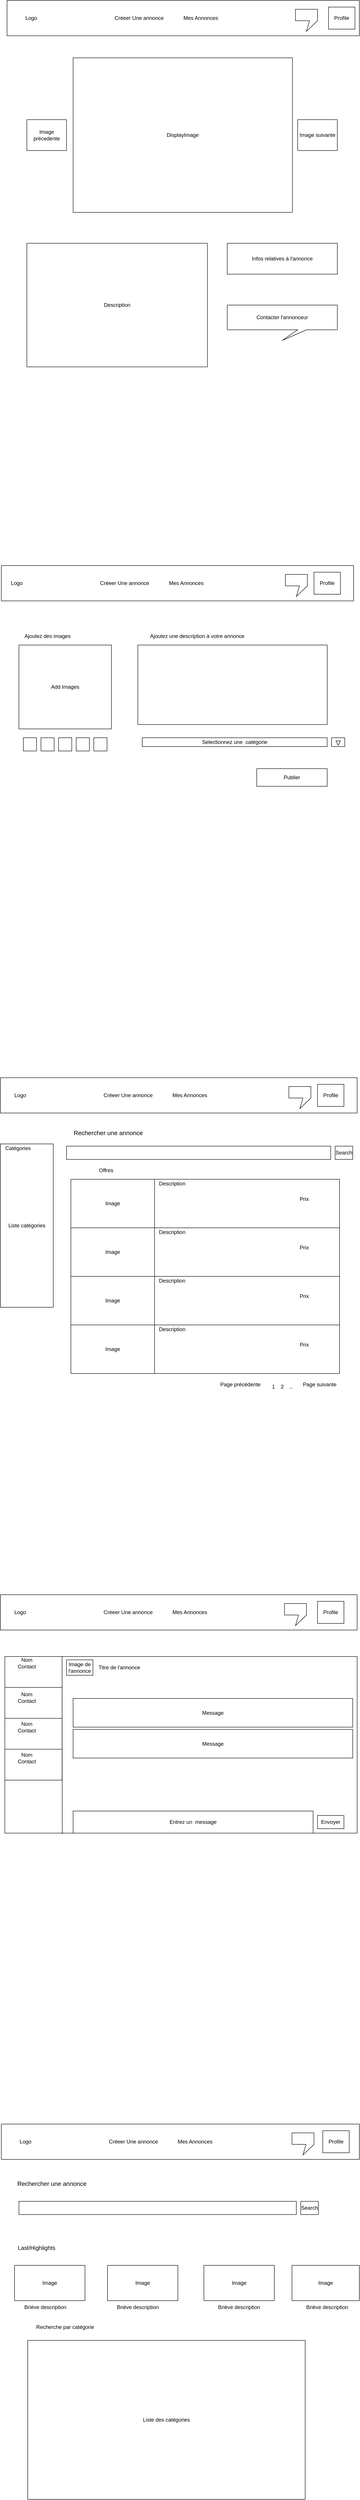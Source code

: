 <mxfile version="10.5.0"><diagram id="ABrE0vsirv3BnmkYQyKU" name="Page-1"><mxGraphModel dx="1327" dy="778" grid="1" gridSize="10" guides="1" tooltips="1" connect="1" arrows="1" fold="1" page="1" pageScale="1" pageWidth="827" pageHeight="1169" math="0" shadow="0"><root><mxCell id="0"/><mxCell id="1" parent="0"/><mxCell id="Ew5YeMnCn-EdK5Un6Dg8-1" value="" style="rounded=0;whiteSpace=wrap;html=1;" vertex="1" parent="1"><mxGeometry x="20" y="80" width="800" height="80" as="geometry"/></mxCell><mxCell id="Ew5YeMnCn-EdK5Un6Dg8-2" value="Logo" style="text;html=1;strokeColor=none;fillColor=none;align=center;verticalAlign=middle;whiteSpace=wrap;rounded=0;" vertex="1" parent="1"><mxGeometry x="50" y="100" width="50" height="40" as="geometry"/></mxCell><mxCell id="Ew5YeMnCn-EdK5Un6Dg8-3" value="Mes Annonces" style="text;html=1;strokeColor=none;fillColor=none;align=center;verticalAlign=middle;whiteSpace=wrap;rounded=0;" vertex="1" parent="1"><mxGeometry x="390" y="95" width="140" height="50" as="geometry"/></mxCell><mxCell id="Ew5YeMnCn-EdK5Un6Dg8-4" value="Créeer Une annonce" style="text;html=1;strokeColor=none;fillColor=none;align=center;verticalAlign=middle;whiteSpace=wrap;rounded=0;" vertex="1" parent="1"><mxGeometry x="240" y="110" width="160" height="20" as="geometry"/></mxCell><mxCell id="Ew5YeMnCn-EdK5Un6Dg8-5" value="" style="shape=callout;whiteSpace=wrap;html=1;perimeter=calloutPerimeter;size=24;position=0.64;" vertex="1" parent="1"><mxGeometry x="675" y="100" width="50" height="50" as="geometry"/></mxCell><mxCell id="Ew5YeMnCn-EdK5Un6Dg8-6" value="Profile" style="rounded=0;whiteSpace=wrap;html=1;" vertex="1" parent="1"><mxGeometry x="750" y="95" width="60" height="50" as="geometry"/></mxCell><mxCell id="Ew5YeMnCn-EdK5Un6Dg8-7" value="DisplayImage" style="rounded=0;whiteSpace=wrap;html=1;" vertex="1" parent="1"><mxGeometry x="170" y="210" width="498" height="350" as="geometry"/></mxCell><mxCell id="Ew5YeMnCn-EdK5Un6Dg8-8" value="Image précedente" style="rounded=0;whiteSpace=wrap;html=1;" vertex="1" parent="1"><mxGeometry x="65" y="350" width="90" height="70" as="geometry"/></mxCell><mxCell id="Ew5YeMnCn-EdK5Un6Dg8-9" value="Image suivante" style="rounded=0;whiteSpace=wrap;html=1;" vertex="1" parent="1"><mxGeometry x="680" y="350" width="90" height="70" as="geometry"/></mxCell><mxCell id="Ew5YeMnCn-EdK5Un6Dg8-10" value="Description" style="rounded=0;whiteSpace=wrap;html=1;" vertex="1" parent="1"><mxGeometry x="65" y="630" width="410" height="280" as="geometry"/></mxCell><mxCell id="Ew5YeMnCn-EdK5Un6Dg8-11" value="Contacter l'annonceur" style="shape=callout;whiteSpace=wrap;html=1;perimeter=calloutPerimeter;size=24;position=0.64;" vertex="1" parent="1"><mxGeometry x="520" y="770" width="250" height="80" as="geometry"/></mxCell><mxCell id="Ew5YeMnCn-EdK5Un6Dg8-12" value="Infos relatives à l'annonce" style="rounded=0;whiteSpace=wrap;html=1;" vertex="1" parent="1"><mxGeometry x="520" y="630" width="250" height="70" as="geometry"/></mxCell><mxCell id="Ew5YeMnCn-EdK5Un6Dg8-13" value="" style="rounded=0;whiteSpace=wrap;html=1;" vertex="1" parent="1"><mxGeometry x="7" y="1360" width="800" height="80" as="geometry"/></mxCell><mxCell id="Ew5YeMnCn-EdK5Un6Dg8-14" value="Logo" style="text;html=1;strokeColor=none;fillColor=none;align=center;verticalAlign=middle;whiteSpace=wrap;rounded=0;" vertex="1" parent="1"><mxGeometry x="17" y="1380" width="50" height="40" as="geometry"/></mxCell><mxCell id="Ew5YeMnCn-EdK5Un6Dg8-15" value="Mes Annonces" style="text;html=1;strokeColor=none;fillColor=none;align=center;verticalAlign=middle;whiteSpace=wrap;rounded=0;" vertex="1" parent="1"><mxGeometry x="357" y="1375" width="140" height="50" as="geometry"/></mxCell><mxCell id="Ew5YeMnCn-EdK5Un6Dg8-16" value="Créeer Une annonce" style="text;html=1;strokeColor=none;fillColor=none;align=center;verticalAlign=middle;whiteSpace=wrap;rounded=0;" vertex="1" parent="1"><mxGeometry x="207" y="1390" width="160" height="20" as="geometry"/></mxCell><mxCell id="Ew5YeMnCn-EdK5Un6Dg8-17" value="" style="shape=callout;whiteSpace=wrap;html=1;perimeter=calloutPerimeter;size=24;position=0.64;" vertex="1" parent="1"><mxGeometry x="652" y="1380" width="50" height="50" as="geometry"/></mxCell><mxCell id="Ew5YeMnCn-EdK5Un6Dg8-18" value="Profile" style="rounded=0;whiteSpace=wrap;html=1;" vertex="1" parent="1"><mxGeometry x="717" y="1375" width="60" height="50" as="geometry"/></mxCell><mxCell id="Ew5YeMnCn-EdK5Un6Dg8-19" value="Add Images" style="rounded=0;whiteSpace=wrap;html=1;" vertex="1" parent="1"><mxGeometry x="47" y="1540" width="210" height="190" as="geometry"/></mxCell><mxCell id="Ew5YeMnCn-EdK5Un6Dg8-20" value="" style="rounded=0;whiteSpace=wrap;html=1;" vertex="1" parent="1"><mxGeometry x="57" y="1750" width="30" height="30" as="geometry"/></mxCell><mxCell id="Ew5YeMnCn-EdK5Un6Dg8-21" value="" style="rounded=0;whiteSpace=wrap;html=1;" vertex="1" parent="1"><mxGeometry x="97" y="1750" width="30" height="30" as="geometry"/></mxCell><mxCell id="Ew5YeMnCn-EdK5Un6Dg8-22" value="" style="rounded=0;whiteSpace=wrap;html=1;" vertex="1" parent="1"><mxGeometry x="137" y="1750" width="30" height="30" as="geometry"/></mxCell><mxCell id="Ew5YeMnCn-EdK5Un6Dg8-23" value="" style="rounded=0;whiteSpace=wrap;html=1;" vertex="1" parent="1"><mxGeometry x="177" y="1750" width="30" height="30" as="geometry"/></mxCell><mxCell id="Ew5YeMnCn-EdK5Un6Dg8-24" value="" style="rounded=0;whiteSpace=wrap;html=1;" vertex="1" parent="1"><mxGeometry x="217" y="1750" width="30" height="30" as="geometry"/></mxCell><mxCell id="Ew5YeMnCn-EdK5Un6Dg8-25" value="" style="rounded=0;whiteSpace=wrap;html=1;" vertex="1" parent="1"><mxGeometry x="317" y="1540" width="430" height="180" as="geometry"/></mxCell><mxCell id="Ew5YeMnCn-EdK5Un6Dg8-26" value="Ajoutez une description à votre annonce" style="text;html=1;strokeColor=none;fillColor=none;align=center;verticalAlign=middle;whiteSpace=wrap;rounded=0;" vertex="1" parent="1"><mxGeometry x="312" y="1520" width="280" as="geometry"/></mxCell><mxCell id="Ew5YeMnCn-EdK5Un6Dg8-27" value="Ajoutez des images" style="text;html=1;strokeColor=none;fillColor=none;align=center;verticalAlign=middle;whiteSpace=wrap;rounded=0;" vertex="1" parent="1"><mxGeometry x="57" y="1510" width="110" height="20" as="geometry"/></mxCell><mxCell id="Ew5YeMnCn-EdK5Un6Dg8-28" value="Selectionnez une&amp;nbsp; catégorie" style="rounded=0;whiteSpace=wrap;html=1;" vertex="1" parent="1"><mxGeometry x="327" y="1750" width="420" height="20" as="geometry"/></mxCell><mxCell id="Ew5YeMnCn-EdK5Un6Dg8-29" value="" style="rounded=0;whiteSpace=wrap;html=1;" vertex="1" parent="1"><mxGeometry x="757" y="1750" width="30" height="20" as="geometry"/></mxCell><mxCell id="Ew5YeMnCn-EdK5Un6Dg8-30" value="" style="triangle;whiteSpace=wrap;html=1;direction=south;rotation=0;" vertex="1" parent="1"><mxGeometry x="767" y="1757" width="10" height="10" as="geometry"/></mxCell><mxCell id="Ew5YeMnCn-EdK5Un6Dg8-31" value="Publier" style="rounded=0;whiteSpace=wrap;html=1;" vertex="1" parent="1"><mxGeometry x="587" y="1820" width="160" height="40" as="geometry"/></mxCell><mxCell id="Ew5YeMnCn-EdK5Un6Dg8-32" value="" style="rounded=0;whiteSpace=wrap;html=1;" vertex="1" parent="1"><mxGeometry x="5" y="2520" width="810" height="80" as="geometry"/></mxCell><mxCell id="Ew5YeMnCn-EdK5Un6Dg8-33" value="Logo" style="text;html=1;strokeColor=none;fillColor=none;align=center;verticalAlign=middle;whiteSpace=wrap;rounded=0;" vertex="1" parent="1"><mxGeometry x="25" y="2540" width="50" height="40" as="geometry"/></mxCell><mxCell id="Ew5YeMnCn-EdK5Un6Dg8-34" value="Mes Annonces" style="text;html=1;strokeColor=none;fillColor=none;align=center;verticalAlign=middle;whiteSpace=wrap;rounded=0;" vertex="1" parent="1"><mxGeometry x="365" y="2535" width="140" height="50" as="geometry"/></mxCell><mxCell id="Ew5YeMnCn-EdK5Un6Dg8-35" value="Créeer Une annonce" style="text;html=1;strokeColor=none;fillColor=none;align=center;verticalAlign=middle;whiteSpace=wrap;rounded=0;" vertex="1" parent="1"><mxGeometry x="215" y="2550" width="160" height="20" as="geometry"/></mxCell><mxCell id="Ew5YeMnCn-EdK5Un6Dg8-36" value="" style="shape=callout;whiteSpace=wrap;html=1;perimeter=calloutPerimeter;size=24;position=0.64;" vertex="1" parent="1"><mxGeometry x="660" y="2540" width="50" height="50" as="geometry"/></mxCell><mxCell id="Ew5YeMnCn-EdK5Un6Dg8-37" value="Profile" style="rounded=0;whiteSpace=wrap;html=1;" vertex="1" parent="1"><mxGeometry x="725" y="2535" width="60" height="50" as="geometry"/></mxCell><mxCell id="Ew5YeMnCn-EdK5Un6Dg8-38" value="Liste catégories" style="rounded=0;whiteSpace=wrap;html=1;" vertex="1" parent="1"><mxGeometry x="5" y="2670" width="120" height="370" as="geometry"/></mxCell><mxCell id="Ew5YeMnCn-EdK5Un6Dg8-39" value="Catégories" style="text;html=1;strokeColor=none;fillColor=none;align=center;verticalAlign=middle;whiteSpace=wrap;rounded=0;" vertex="1" parent="1"><mxGeometry x="5" y="2660" width="80" height="40" as="geometry"/></mxCell><mxCell id="Ew5YeMnCn-EdK5Un6Dg8-40" value="" style="rounded=0;whiteSpace=wrap;html=1;" vertex="1" parent="1"><mxGeometry x="165" y="2750" width="610" height="440" as="geometry"/></mxCell><mxCell id="Ew5YeMnCn-EdK5Un6Dg8-41" value="" style="rounded=0;whiteSpace=wrap;html=1;" vertex="1" parent="1"><mxGeometry x="155" y="2675" width="600" height="30" as="geometry"/></mxCell><mxCell id="Ew5YeMnCn-EdK5Un6Dg8-42" value="Search" style="rounded=0;whiteSpace=wrap;html=1;" vertex="1" parent="1"><mxGeometry x="765" y="2675" width="40" height="30" as="geometry"/></mxCell><mxCell id="Ew5YeMnCn-EdK5Un6Dg8-43" value="&lt;font style=&quot;font-size: 14px&quot;&gt;Rechercher une annonce&lt;/font&gt;" style="text;html=1;strokeColor=none;fillColor=none;align=center;verticalAlign=middle;whiteSpace=wrap;rounded=0;" vertex="1" parent="1"><mxGeometry x="165" y="2625" width="170" height="40" as="geometry"/></mxCell><mxCell id="Ew5YeMnCn-EdK5Un6Dg8-44" value="Offres" style="text;html=1;strokeColor=none;fillColor=none;align=center;verticalAlign=middle;whiteSpace=wrap;rounded=0;" vertex="1" parent="1"><mxGeometry x="165" y="2715" width="160" height="30" as="geometry"/></mxCell><mxCell id="Ew5YeMnCn-EdK5Un6Dg8-45" value="" style="rounded=0;whiteSpace=wrap;html=1;" vertex="1" parent="1"><mxGeometry x="165" y="2750" width="610" height="110" as="geometry"/></mxCell><mxCell id="Ew5YeMnCn-EdK5Un6Dg8-46" value="Image" style="rounded=0;whiteSpace=wrap;html=1;" vertex="1" parent="1"><mxGeometry x="165" y="2750" width="190" height="110" as="geometry"/></mxCell><mxCell id="Ew5YeMnCn-EdK5Un6Dg8-47" value="Description" style="text;html=1;strokeColor=none;fillColor=none;align=center;verticalAlign=middle;whiteSpace=wrap;rounded=0;" vertex="1" parent="1"><mxGeometry x="375" y="2750" width="40" height="20" as="geometry"/></mxCell><mxCell id="Ew5YeMnCn-EdK5Un6Dg8-48" value="Prix" style="text;html=1;strokeColor=none;fillColor=none;align=center;verticalAlign=middle;whiteSpace=wrap;rounded=0;" vertex="1" parent="1"><mxGeometry x="675" y="2785" width="40" height="20" as="geometry"/></mxCell><mxCell id="Ew5YeMnCn-EdK5Un6Dg8-49" value="" style="rounded=0;whiteSpace=wrap;html=1;" vertex="1" parent="1"><mxGeometry x="165" y="2860" width="610" height="110" as="geometry"/></mxCell><mxCell id="Ew5YeMnCn-EdK5Un6Dg8-50" value="Image" style="rounded=0;whiteSpace=wrap;html=1;" vertex="1" parent="1"><mxGeometry x="165" y="2860" width="190" height="110" as="geometry"/></mxCell><mxCell id="Ew5YeMnCn-EdK5Un6Dg8-51" value="Description" style="text;html=1;strokeColor=none;fillColor=none;align=center;verticalAlign=middle;whiteSpace=wrap;rounded=0;" vertex="1" parent="1"><mxGeometry x="375" y="2860" width="40" height="20" as="geometry"/></mxCell><mxCell id="Ew5YeMnCn-EdK5Un6Dg8-52" value="Prix" style="text;html=1;strokeColor=none;fillColor=none;align=center;verticalAlign=middle;whiteSpace=wrap;rounded=0;" vertex="1" parent="1"><mxGeometry x="675" y="2895" width="40" height="20" as="geometry"/></mxCell><mxCell id="Ew5YeMnCn-EdK5Un6Dg8-53" value="" style="rounded=0;whiteSpace=wrap;html=1;" vertex="1" parent="1"><mxGeometry x="165" y="2970" width="610" height="110" as="geometry"/></mxCell><mxCell id="Ew5YeMnCn-EdK5Un6Dg8-54" value="Image" style="rounded=0;whiteSpace=wrap;html=1;" vertex="1" parent="1"><mxGeometry x="165" y="2970" width="190" height="110" as="geometry"/></mxCell><mxCell id="Ew5YeMnCn-EdK5Un6Dg8-55" value="Description" style="text;html=1;strokeColor=none;fillColor=none;align=center;verticalAlign=middle;whiteSpace=wrap;rounded=0;" vertex="1" parent="1"><mxGeometry x="375" y="2970" width="40" height="20" as="geometry"/></mxCell><mxCell id="Ew5YeMnCn-EdK5Un6Dg8-56" value="Prix" style="text;html=1;strokeColor=none;fillColor=none;align=center;verticalAlign=middle;whiteSpace=wrap;rounded=0;" vertex="1" parent="1"><mxGeometry x="675" y="3005" width="40" height="20" as="geometry"/></mxCell><mxCell id="Ew5YeMnCn-EdK5Un6Dg8-57" value="" style="rounded=0;whiteSpace=wrap;html=1;" vertex="1" parent="1"><mxGeometry x="165" y="3080" width="610" height="110" as="geometry"/></mxCell><mxCell id="Ew5YeMnCn-EdK5Un6Dg8-58" value="Image" style="rounded=0;whiteSpace=wrap;html=1;" vertex="1" parent="1"><mxGeometry x="165" y="3080" width="190" height="110" as="geometry"/></mxCell><mxCell id="Ew5YeMnCn-EdK5Un6Dg8-59" value="Description" style="text;html=1;strokeColor=none;fillColor=none;align=center;verticalAlign=middle;whiteSpace=wrap;rounded=0;" vertex="1" parent="1"><mxGeometry x="375" y="3080" width="40" height="20" as="geometry"/></mxCell><mxCell id="Ew5YeMnCn-EdK5Un6Dg8-60" value="Prix" style="text;html=1;strokeColor=none;fillColor=none;align=center;verticalAlign=middle;whiteSpace=wrap;rounded=0;" vertex="1" parent="1"><mxGeometry x="675" y="3115" width="40" height="20" as="geometry"/></mxCell><mxCell id="Ew5YeMnCn-EdK5Un6Dg8-61" value="Page suivante" style="text;html=1;strokeColor=none;fillColor=none;align=center;verticalAlign=middle;whiteSpace=wrap;rounded=0;" vertex="1" parent="1"><mxGeometry x="685" y="3200" width="90" height="30" as="geometry"/></mxCell><mxCell id="Ew5YeMnCn-EdK5Un6Dg8-62" value="Page précédente" style="text;html=1;strokeColor=none;fillColor=none;align=center;verticalAlign=middle;whiteSpace=wrap;rounded=0;" vertex="1" parent="1"><mxGeometry x="495" y="3200" width="110" height="30" as="geometry"/></mxCell><mxCell id="Ew5YeMnCn-EdK5Un6Dg8-63" value="1" style="text;html=1;strokeColor=none;fillColor=none;align=center;verticalAlign=middle;whiteSpace=wrap;rounded=0;" vertex="1" parent="1"><mxGeometry x="605" y="3210" width="40" height="20" as="geometry"/></mxCell><mxCell id="Ew5YeMnCn-EdK5Un6Dg8-64" value="2" style="text;html=1;strokeColor=none;fillColor=none;align=center;verticalAlign=middle;whiteSpace=wrap;rounded=0;" vertex="1" parent="1"><mxGeometry x="625" y="3210" width="40" height="20" as="geometry"/></mxCell><mxCell id="Ew5YeMnCn-EdK5Un6Dg8-65" value="..." style="text;html=1;strokeColor=none;fillColor=none;align=center;verticalAlign=middle;whiteSpace=wrap;rounded=0;" vertex="1" parent="1"><mxGeometry x="645" y="3210" width="40" height="20" as="geometry"/></mxCell><mxCell id="Ew5YeMnCn-EdK5Un6Dg8-66" value="" style="rounded=0;whiteSpace=wrap;html=1;" vertex="1" parent="1"><mxGeometry x="5" y="3691" width="810" height="80" as="geometry"/></mxCell><mxCell id="Ew5YeMnCn-EdK5Un6Dg8-67" value="Logo" style="text;html=1;strokeColor=none;fillColor=none;align=center;verticalAlign=middle;whiteSpace=wrap;rounded=0;" vertex="1" parent="1"><mxGeometry x="25" y="3711" width="50" height="40" as="geometry"/></mxCell><mxCell id="Ew5YeMnCn-EdK5Un6Dg8-68" value="Mes Annonces" style="text;html=1;strokeColor=none;fillColor=none;align=center;verticalAlign=middle;whiteSpace=wrap;rounded=0;" vertex="1" parent="1"><mxGeometry x="365" y="3706" width="140" height="50" as="geometry"/></mxCell><mxCell id="Ew5YeMnCn-EdK5Un6Dg8-69" value="Créeer Une annonce" style="text;html=1;strokeColor=none;fillColor=none;align=center;verticalAlign=middle;whiteSpace=wrap;rounded=0;" vertex="1" parent="1"><mxGeometry x="215" y="3721" width="160" height="20" as="geometry"/></mxCell><mxCell id="Ew5YeMnCn-EdK5Un6Dg8-70" value="" style="shape=callout;whiteSpace=wrap;html=1;perimeter=calloutPerimeter;size=24;position=0.64;" vertex="1" parent="1"><mxGeometry x="650" y="3711" width="50" height="50" as="geometry"/></mxCell><mxCell id="Ew5YeMnCn-EdK5Un6Dg8-71" value="Profile" style="rounded=0;whiteSpace=wrap;html=1;" vertex="1" parent="1"><mxGeometry x="725" y="3706" width="60" height="50" as="geometry"/></mxCell><mxCell id="Ew5YeMnCn-EdK5Un6Dg8-72" value="" style="rounded=0;whiteSpace=wrap;html=1;" vertex="1" parent="1"><mxGeometry x="15" y="3831" width="800" height="400" as="geometry"/></mxCell><mxCell id="Ew5YeMnCn-EdK5Un6Dg8-73" value="Nom Contact" style="text;html=1;strokeColor=none;fillColor=none;align=center;verticalAlign=middle;whiteSpace=wrap;rounded=0;" vertex="1" parent="1"><mxGeometry x="35" y="3856" width="40" height="20" as="geometry"/></mxCell><mxCell id="Ew5YeMnCn-EdK5Un6Dg8-74" value="Nom Contact" style="text;html=1;strokeColor=none;fillColor=none;align=center;verticalAlign=middle;whiteSpace=wrap;rounded=0;" vertex="1" parent="1"><mxGeometry x="35" y="3916" width="40" height="20" as="geometry"/></mxCell><mxCell id="Ew5YeMnCn-EdK5Un6Dg8-75" value="Nom Contact" style="text;html=1;strokeColor=none;fillColor=none;align=center;verticalAlign=middle;whiteSpace=wrap;rounded=0;" vertex="1" parent="1"><mxGeometry x="35" y="3996" width="40" height="20" as="geometry"/></mxCell><mxCell id="Ew5YeMnCn-EdK5Un6Dg8-76" value="Nom Contact" style="text;html=1;strokeColor=none;fillColor=none;align=center;verticalAlign=middle;whiteSpace=wrap;rounded=0;" vertex="1" parent="1"><mxGeometry x="45" y="4046" width="40" height="20" as="geometry"/></mxCell><mxCell id="Ew5YeMnCn-EdK5Un6Dg8-77" value="" style="rounded=0;whiteSpace=wrap;html=1;" vertex="1" parent="1"><mxGeometry x="15" y="3831" width="130" height="70" as="geometry"/></mxCell><mxCell id="Ew5YeMnCn-EdK5Un6Dg8-78" value="" style="rounded=0;whiteSpace=wrap;html=1;" vertex="1" parent="1"><mxGeometry x="15" y="3901" width="130" height="70" as="geometry"/></mxCell><mxCell id="Ew5YeMnCn-EdK5Un6Dg8-79" value="" style="rounded=0;whiteSpace=wrap;html=1;" vertex="1" parent="1"><mxGeometry x="15" y="3971" width="130" height="70" as="geometry"/></mxCell><mxCell id="Ew5YeMnCn-EdK5Un6Dg8-80" value="Nom Contact" style="text;html=1;strokeColor=none;fillColor=none;align=center;verticalAlign=middle;whiteSpace=wrap;rounded=0;" vertex="1" parent="1"><mxGeometry x="45" y="3836" width="40" height="20" as="geometry"/></mxCell><mxCell id="Ew5YeMnCn-EdK5Un6Dg8-81" value="Nom Contact" style="text;html=1;strokeColor=none;fillColor=none;align=center;verticalAlign=middle;whiteSpace=wrap;rounded=0;" vertex="1" parent="1"><mxGeometry x="45" y="3913.5" width="40" height="20" as="geometry"/></mxCell><mxCell id="Ew5YeMnCn-EdK5Un6Dg8-82" value="Nom Contact" style="text;html=1;strokeColor=none;fillColor=none;align=center;verticalAlign=middle;whiteSpace=wrap;rounded=0;" vertex="1" parent="1"><mxGeometry x="45" y="3971" width="40" height="40" as="geometry"/></mxCell><mxCell id="Ew5YeMnCn-EdK5Un6Dg8-83" value="" style="rounded=0;whiteSpace=wrap;html=1;" vertex="1" parent="1"><mxGeometry x="15" y="4041" width="130" height="70" as="geometry"/></mxCell><mxCell id="Ew5YeMnCn-EdK5Un6Dg8-84" value="Nom Contact" style="text;html=1;strokeColor=none;fillColor=none;align=center;verticalAlign=middle;whiteSpace=wrap;rounded=0;" vertex="1" parent="1"><mxGeometry x="45" y="4041" width="40" height="40" as="geometry"/></mxCell><mxCell id="Ew5YeMnCn-EdK5Un6Dg8-85" value="Titre de l'annonce" style="text;html=1;strokeColor=none;fillColor=none;align=center;verticalAlign=middle;whiteSpace=wrap;rounded=0;" vertex="1" parent="1"><mxGeometry x="215" y="3846" width="120" height="20" as="geometry"/></mxCell><mxCell id="Ew5YeMnCn-EdK5Un6Dg8-86" value="Image de l'annonce" style="rounded=0;whiteSpace=wrap;html=1;" vertex="1" parent="1"><mxGeometry x="155" y="3838.5" width="60" height="35" as="geometry"/></mxCell><mxCell id="Ew5YeMnCn-EdK5Un6Dg8-87" value="Message" style="rounded=0;whiteSpace=wrap;html=1;" vertex="1" parent="1"><mxGeometry x="170" y="3926" width="635" height="65" as="geometry"/></mxCell><mxCell id="Ew5YeMnCn-EdK5Un6Dg8-88" value="Message" style="rounded=0;whiteSpace=wrap;html=1;" vertex="1" parent="1"><mxGeometry x="170" y="3996" width="635" height="65" as="geometry"/></mxCell><mxCell id="Ew5YeMnCn-EdK5Un6Dg8-89" value="Entrez un&amp;nbsp; message" style="rounded=0;whiteSpace=wrap;html=1;" vertex="1" parent="1"><mxGeometry x="170" y="4181" width="545" height="50" as="geometry"/></mxCell><mxCell id="Ew5YeMnCn-EdK5Un6Dg8-90" value="Envoyer" style="rounded=0;whiteSpace=wrap;html=1;" vertex="1" parent="1"><mxGeometry x="725" y="4191" width="60" height="30" as="geometry"/></mxCell><mxCell id="Ew5YeMnCn-EdK5Un6Dg8-91" value="" style="endArrow=none;html=1;entryX=0.163;entryY=1.003;entryDx=0;entryDy=0;entryPerimeter=0;" edge="1" parent="1" target="Ew5YeMnCn-EdK5Un6Dg8-72"><mxGeometry width="50" height="50" relative="1" as="geometry"><mxPoint x="145" y="3831" as="sourcePoint"/><mxPoint x="55" y="4251" as="targetPoint"/></mxGeometry></mxCell><mxCell id="Ew5YeMnCn-EdK5Un6Dg8-92" value="" style="rounded=0;whiteSpace=wrap;html=1;" vertex="1" parent="1"><mxGeometry x="7" y="4890" width="813" height="80" as="geometry"/></mxCell><mxCell id="Ew5YeMnCn-EdK5Un6Dg8-93" value="Logo" style="text;html=1;strokeColor=none;fillColor=none;align=center;verticalAlign=middle;whiteSpace=wrap;rounded=0;" vertex="1" parent="1"><mxGeometry x="37" y="4910" width="50" height="40" as="geometry"/></mxCell><mxCell id="Ew5YeMnCn-EdK5Un6Dg8-94" value="Mes Annonces" style="text;html=1;strokeColor=none;fillColor=none;align=center;verticalAlign=middle;whiteSpace=wrap;rounded=0;" vertex="1" parent="1"><mxGeometry x="377" y="4905" width="140" height="50" as="geometry"/></mxCell><mxCell id="Ew5YeMnCn-EdK5Un6Dg8-95" value="Créeer Une annonce" style="text;html=1;strokeColor=none;fillColor=none;align=center;verticalAlign=middle;whiteSpace=wrap;rounded=0;" vertex="1" parent="1"><mxGeometry x="227" y="4920" width="160" height="20" as="geometry"/></mxCell><mxCell id="Ew5YeMnCn-EdK5Un6Dg8-96" value="" style="shape=callout;whiteSpace=wrap;html=1;perimeter=calloutPerimeter;size=24;position=0.64;" vertex="1" parent="1"><mxGeometry x="667" y="4910" width="50" height="50" as="geometry"/></mxCell><mxCell id="Ew5YeMnCn-EdK5Un6Dg8-97" value="Profile" style="rounded=0;whiteSpace=wrap;html=1;" vertex="1" parent="1"><mxGeometry x="737" y="4905" width="60" height="50" as="geometry"/></mxCell><mxCell id="Ew5YeMnCn-EdK5Un6Dg8-98" value="" style="rounded=0;whiteSpace=wrap;html=1;" vertex="1" parent="1"><mxGeometry x="47" y="5065" width="630" height="30" as="geometry"/></mxCell><mxCell id="Ew5YeMnCn-EdK5Un6Dg8-99" value="Search" style="rounded=0;whiteSpace=wrap;html=1;" vertex="1" parent="1"><mxGeometry x="687" y="5065" width="40" height="30" as="geometry"/></mxCell><mxCell id="Ew5YeMnCn-EdK5Un6Dg8-100" value="&lt;font style=&quot;font-size: 14px&quot;&gt;Rechercher une annonce&lt;/font&gt;" style="text;html=1;strokeColor=none;fillColor=none;align=center;verticalAlign=middle;whiteSpace=wrap;rounded=0;" vertex="1" parent="1"><mxGeometry x="37" y="5005" width="170" height="40" as="geometry"/></mxCell><mxCell id="Ew5YeMnCn-EdK5Un6Dg8-101" value="Image" style="rounded=0;whiteSpace=wrap;html=1;" vertex="1" parent="1"><mxGeometry x="37" y="5210" width="160" height="80" as="geometry"/></mxCell><mxCell id="Ew5YeMnCn-EdK5Un6Dg8-102" value="&lt;font style=&quot;font-size: 13px&quot;&gt;Last/Highlights&lt;/font&gt;" style="text;html=1;strokeColor=none;fillColor=none;align=center;verticalAlign=middle;whiteSpace=wrap;rounded=0;" vertex="1" parent="1"><mxGeometry x="27" y="5160" width="120" height="20" as="geometry"/></mxCell><mxCell id="Ew5YeMnCn-EdK5Un6Dg8-103" value="Image" style="rounded=0;whiteSpace=wrap;html=1;" vertex="1" parent="1"><mxGeometry x="248" y="5210" width="160" height="80" as="geometry"/></mxCell><mxCell id="Ew5YeMnCn-EdK5Un6Dg8-104" value="Image" style="rounded=0;whiteSpace=wrap;html=1;" vertex="1" parent="1"><mxGeometry x="467" y="5210" width="160" height="80" as="geometry"/></mxCell><mxCell id="Ew5YeMnCn-EdK5Un6Dg8-105" value="Image" style="rounded=0;whiteSpace=wrap;html=1;" vertex="1" parent="1"><mxGeometry x="667" y="5210" width="153" height="80" as="geometry"/></mxCell><mxCell id="Ew5YeMnCn-EdK5Un6Dg8-106" value="Briève description" style="text;html=1;strokeColor=none;fillColor=none;align=center;verticalAlign=middle;whiteSpace=wrap;rounded=0;" vertex="1" parent="1"><mxGeometry x="37" y="5300" width="140" height="10" as="geometry"/></mxCell><mxCell id="Ew5YeMnCn-EdK5Un6Dg8-107" value="Briève description" style="text;html=1;strokeColor=none;fillColor=none;align=center;verticalAlign=middle;whiteSpace=wrap;rounded=0;" vertex="1" parent="1"><mxGeometry x="247" y="5300" width="140" height="10" as="geometry"/></mxCell><mxCell id="Ew5YeMnCn-EdK5Un6Dg8-108" value="Briève description" style="text;html=1;strokeColor=none;fillColor=none;align=center;verticalAlign=middle;whiteSpace=wrap;rounded=0;" vertex="1" parent="1"><mxGeometry x="477" y="5300" width="140" height="10" as="geometry"/></mxCell><mxCell id="Ew5YeMnCn-EdK5Un6Dg8-109" value="Briève description" style="text;html=1;strokeColor=none;fillColor=none;align=center;verticalAlign=middle;whiteSpace=wrap;rounded=0;" vertex="1" parent="1"><mxGeometry x="677" y="5300" width="140" height="10" as="geometry"/></mxCell><mxCell id="Ew5YeMnCn-EdK5Un6Dg8-110" value="Liste des catégories" style="rounded=0;whiteSpace=wrap;html=1;" vertex="1" parent="1"><mxGeometry x="67" y="5380" width="630" height="360" as="geometry"/></mxCell><mxCell id="Ew5YeMnCn-EdK5Un6Dg8-111" value="Recherche par catégorie" style="text;html=1;strokeColor=none;fillColor=none;align=center;verticalAlign=middle;whiteSpace=wrap;rounded=0;" vertex="1" parent="1"><mxGeometry x="62" y="5340" width="180" height="20" as="geometry"/></mxCell></root></mxGraphModel></diagram></mxfile>